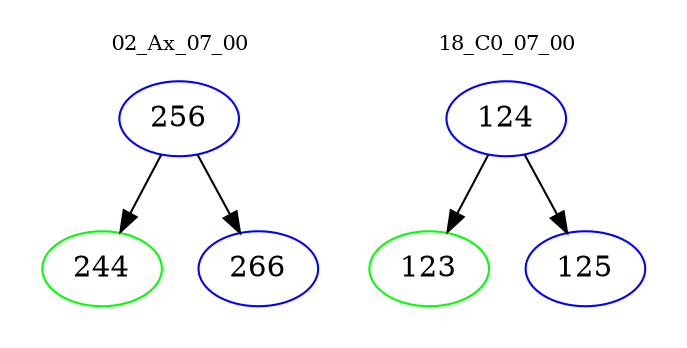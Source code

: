 digraph{
subgraph cluster_0 {
color = white
label = "02_Ax_07_00";
fontsize=10;
T0_256 [label="256", color="blue"]
T0_256 -> T0_244 [color="black"]
T0_244 [label="244", color="green"]
T0_256 -> T0_266 [color="black"]
T0_266 [label="266", color="blue"]
}
subgraph cluster_1 {
color = white
label = "18_C0_07_00";
fontsize=10;
T1_124 [label="124", color="blue"]
T1_124 -> T1_123 [color="black"]
T1_123 [label="123", color="green"]
T1_124 -> T1_125 [color="black"]
T1_125 [label="125", color="blue"]
}
}
